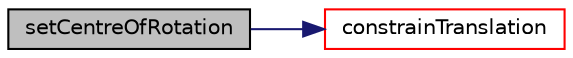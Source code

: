 digraph "setCentreOfRotation"
{
  bgcolor="transparent";
  edge [fontname="Helvetica",fontsize="10",labelfontname="Helvetica",labelfontsize="10"];
  node [fontname="Helvetica",fontsize="10",shape=record];
  rankdir="LR";
  Node1 [label="setCentreOfRotation",height=0.2,width=0.4,color="black", fillcolor="grey75", style="filled", fontcolor="black"];
  Node1 -> Node2 [color="midnightblue",fontsize="10",style="solid",fontname="Helvetica"];
  Node2 [label="constrainTranslation",height=0.2,width=0.4,color="red",URL="$a01330.html#aa22b8c9b9329b5048112f873d1ea0f6d",tooltip="Apply and accumulate translational constraints. "];
}
